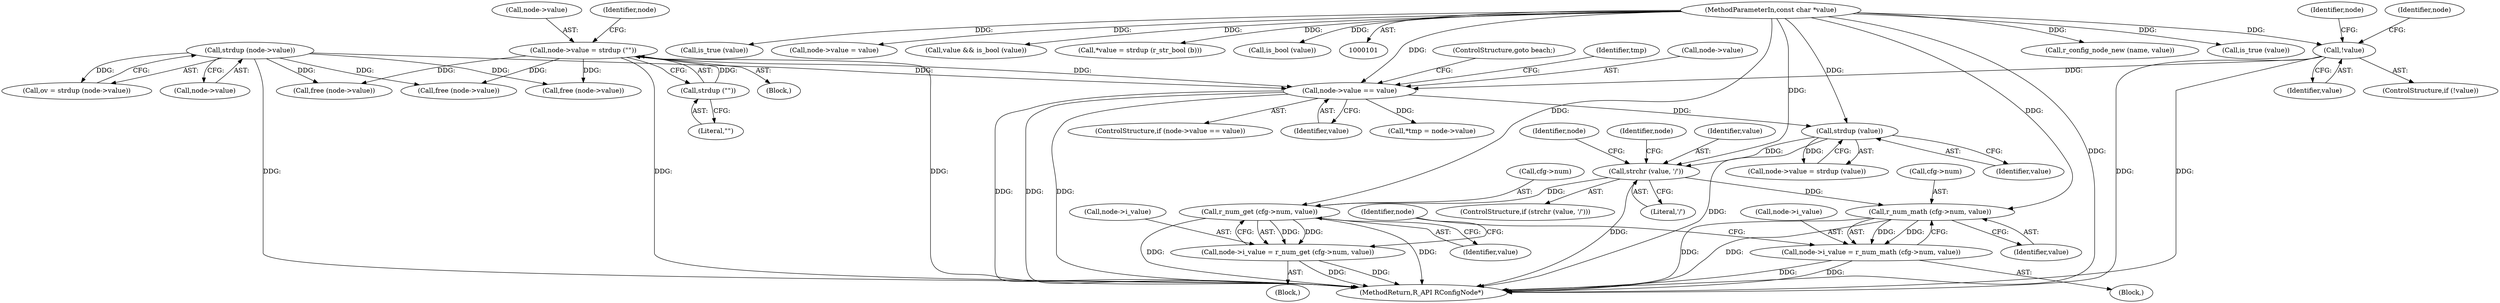 digraph "0_radare2_f85bc674b2a2256a364fe796351bc1971e106005@API" {
"1000268" [label="(Call,strchr (value, '/'))"];
"1000258" [label="(Call,strdup (value))"];
"1000241" [label="(Call,node->value == value)"];
"1000171" [label="(Call,node->value = strdup (\"\"))"];
"1000175" [label="(Call,strdup (\"\"))"];
"1000156" [label="(Call,strdup (node->value))"];
"1000220" [label="(Call,!value)"];
"1000104" [label="(MethodParameterIn,const char *value)"];
"1000276" [label="(Call,r_num_get (cfg->num, value))"];
"1000272" [label="(Call,node->i_value = r_num_get (cfg->num, value))"];
"1000287" [label="(Call,r_num_math (cfg->num, value))"];
"1000283" [label="(Call,node->i_value = r_num_math (cfg->num, value))"];
"1000221" [label="(Identifier,value)"];
"1000172" [label="(Call,node->value)"];
"1000317" [label="(Call,r_config_node_new (name, value))"];
"1000187" [label="(Call,is_true (value))"];
"1000271" [label="(Block,)"];
"1000339" [label="(Call,is_true (value))"];
"1000212" [label="(Call,node->value = value)"];
"1000175" [label="(Call,strdup (\"\"))"];
"1000280" [label="(Identifier,value)"];
"1000291" [label="(Identifier,value)"];
"1000324" [label="(Call,value && is_bool (value))"];
"1000422" [label="(MethodReturn,R_API RConfigNode*)"];
"1000277" [label="(Call,cfg->num)"];
"1000200" [label="(Call,*value = strdup (r_str_bool (b)))"];
"1000269" [label="(Identifier,value)"];
"1000404" [label="(Call,free (node->value))"];
"1000219" [label="(ControlStructure,if (!value))"];
"1000156" [label="(Call,strdup (node->value))"];
"1000326" [label="(Call,is_bool (value))"];
"1000240" [label="(ControlStructure,if (node->value == value))"];
"1000285" [label="(Identifier,node)"];
"1000171" [label="(Call,node->value = strdup (\"\"))"];
"1000104" [label="(MethodParameterIn,const char *value)"];
"1000254" [label="(Call,node->value = strdup (value))"];
"1000241" [label="(Call,node->value == value)"];
"1000283" [label="(Call,node->i_value = r_num_math (cfg->num, value))"];
"1000287" [label="(Call,r_num_math (cfg->num, value))"];
"1000259" [label="(Identifier,value)"];
"1000242" [label="(Call,node->value)"];
"1000282" [label="(Block,)"];
"1000208" [label="(Call,free (node->value))"];
"1000223" [label="(Call,free (node->value))"];
"1000250" [label="(Identifier,tmp)"];
"1000284" [label="(Call,node->i_value)"];
"1000247" [label="(ControlStructure,goto beach;)"];
"1000301" [label="(Identifier,node)"];
"1000245" [label="(Identifier,value)"];
"1000288" [label="(Call,cfg->num)"];
"1000268" [label="(Call,strchr (value, '/'))"];
"1000154" [label="(Call,ov = strdup (node->value))"];
"1000276" [label="(Call,r_num_get (cfg->num, value))"];
"1000166" [label="(Block,)"];
"1000272" [label="(Call,node->i_value = r_num_get (cfg->num, value))"];
"1000157" [label="(Call,node->value)"];
"1000176" [label="(Literal,\"\")"];
"1000258" [label="(Call,strdup (value))"];
"1000267" [label="(ControlStructure,if (strchr (value, '/')))"];
"1000180" [label="(Identifier,node)"];
"1000273" [label="(Call,node->i_value)"];
"1000220" [label="(Call,!value)"];
"1000270" [label="(Literal,'/')"];
"1000249" [label="(Call,*tmp = node->value)"];
"1000274" [label="(Identifier,node)"];
"1000225" [label="(Identifier,node)"];
"1000243" [label="(Identifier,node)"];
"1000268" -> "1000267"  [label="AST: "];
"1000268" -> "1000270"  [label="CFG: "];
"1000269" -> "1000268"  [label="AST: "];
"1000270" -> "1000268"  [label="AST: "];
"1000274" -> "1000268"  [label="CFG: "];
"1000285" -> "1000268"  [label="CFG: "];
"1000268" -> "1000422"  [label="DDG: "];
"1000258" -> "1000268"  [label="DDG: "];
"1000104" -> "1000268"  [label="DDG: "];
"1000268" -> "1000276"  [label="DDG: "];
"1000268" -> "1000287"  [label="DDG: "];
"1000258" -> "1000254"  [label="AST: "];
"1000258" -> "1000259"  [label="CFG: "];
"1000259" -> "1000258"  [label="AST: "];
"1000254" -> "1000258"  [label="CFG: "];
"1000258" -> "1000422"  [label="DDG: "];
"1000258" -> "1000254"  [label="DDG: "];
"1000241" -> "1000258"  [label="DDG: "];
"1000104" -> "1000258"  [label="DDG: "];
"1000241" -> "1000240"  [label="AST: "];
"1000241" -> "1000245"  [label="CFG: "];
"1000242" -> "1000241"  [label="AST: "];
"1000245" -> "1000241"  [label="AST: "];
"1000247" -> "1000241"  [label="CFG: "];
"1000250" -> "1000241"  [label="CFG: "];
"1000241" -> "1000422"  [label="DDG: "];
"1000241" -> "1000422"  [label="DDG: "];
"1000241" -> "1000422"  [label="DDG: "];
"1000171" -> "1000241"  [label="DDG: "];
"1000156" -> "1000241"  [label="DDG: "];
"1000220" -> "1000241"  [label="DDG: "];
"1000104" -> "1000241"  [label="DDG: "];
"1000241" -> "1000249"  [label="DDG: "];
"1000171" -> "1000166"  [label="AST: "];
"1000171" -> "1000175"  [label="CFG: "];
"1000172" -> "1000171"  [label="AST: "];
"1000175" -> "1000171"  [label="AST: "];
"1000180" -> "1000171"  [label="CFG: "];
"1000171" -> "1000422"  [label="DDG: "];
"1000171" -> "1000422"  [label="DDG: "];
"1000175" -> "1000171"  [label="DDG: "];
"1000171" -> "1000208"  [label="DDG: "];
"1000171" -> "1000223"  [label="DDG: "];
"1000171" -> "1000404"  [label="DDG: "];
"1000175" -> "1000176"  [label="CFG: "];
"1000176" -> "1000175"  [label="AST: "];
"1000156" -> "1000154"  [label="AST: "];
"1000156" -> "1000157"  [label="CFG: "];
"1000157" -> "1000156"  [label="AST: "];
"1000154" -> "1000156"  [label="CFG: "];
"1000156" -> "1000422"  [label="DDG: "];
"1000156" -> "1000154"  [label="DDG: "];
"1000156" -> "1000208"  [label="DDG: "];
"1000156" -> "1000223"  [label="DDG: "];
"1000156" -> "1000404"  [label="DDG: "];
"1000220" -> "1000219"  [label="AST: "];
"1000220" -> "1000221"  [label="CFG: "];
"1000221" -> "1000220"  [label="AST: "];
"1000225" -> "1000220"  [label="CFG: "];
"1000243" -> "1000220"  [label="CFG: "];
"1000220" -> "1000422"  [label="DDG: "];
"1000220" -> "1000422"  [label="DDG: "];
"1000104" -> "1000220"  [label="DDG: "];
"1000104" -> "1000101"  [label="AST: "];
"1000104" -> "1000422"  [label="DDG: "];
"1000104" -> "1000187"  [label="DDG: "];
"1000104" -> "1000200"  [label="DDG: "];
"1000104" -> "1000212"  [label="DDG: "];
"1000104" -> "1000276"  [label="DDG: "];
"1000104" -> "1000287"  [label="DDG: "];
"1000104" -> "1000317"  [label="DDG: "];
"1000104" -> "1000324"  [label="DDG: "];
"1000104" -> "1000326"  [label="DDG: "];
"1000104" -> "1000339"  [label="DDG: "];
"1000276" -> "1000272"  [label="AST: "];
"1000276" -> "1000280"  [label="CFG: "];
"1000277" -> "1000276"  [label="AST: "];
"1000280" -> "1000276"  [label="AST: "];
"1000272" -> "1000276"  [label="CFG: "];
"1000276" -> "1000422"  [label="DDG: "];
"1000276" -> "1000422"  [label="DDG: "];
"1000276" -> "1000272"  [label="DDG: "];
"1000276" -> "1000272"  [label="DDG: "];
"1000272" -> "1000271"  [label="AST: "];
"1000273" -> "1000272"  [label="AST: "];
"1000301" -> "1000272"  [label="CFG: "];
"1000272" -> "1000422"  [label="DDG: "];
"1000272" -> "1000422"  [label="DDG: "];
"1000287" -> "1000283"  [label="AST: "];
"1000287" -> "1000291"  [label="CFG: "];
"1000288" -> "1000287"  [label="AST: "];
"1000291" -> "1000287"  [label="AST: "];
"1000283" -> "1000287"  [label="CFG: "];
"1000287" -> "1000422"  [label="DDG: "];
"1000287" -> "1000422"  [label="DDG: "];
"1000287" -> "1000283"  [label="DDG: "];
"1000287" -> "1000283"  [label="DDG: "];
"1000283" -> "1000282"  [label="AST: "];
"1000284" -> "1000283"  [label="AST: "];
"1000301" -> "1000283"  [label="CFG: "];
"1000283" -> "1000422"  [label="DDG: "];
"1000283" -> "1000422"  [label="DDG: "];
}
